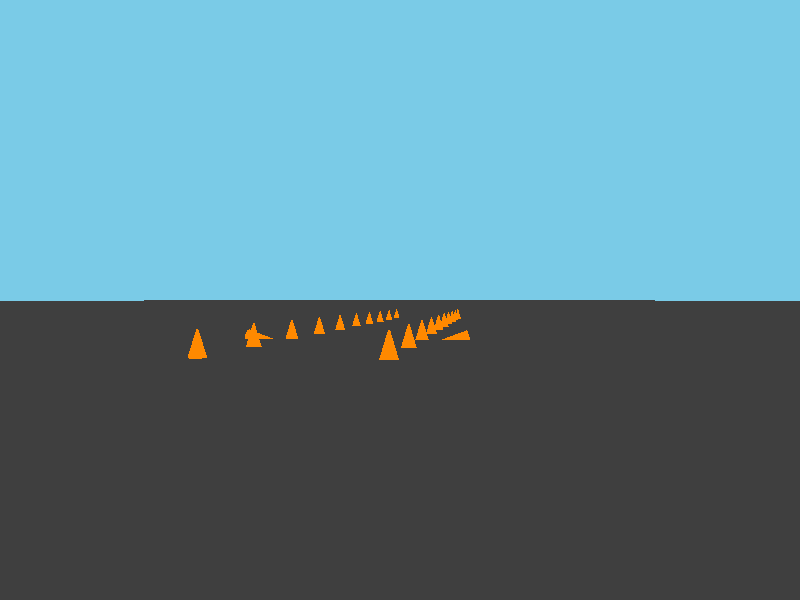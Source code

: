 #include "textures.inc"
    #declare White   = rgb 1;
    #declare Orange = color red 1 green 0.5 blue 0.0;
    #declare OrangeRed = color red 1.0 green 0.25; 

    camera {
        perspective
        location <20, 8, -80>
        look_at  <0, 8, 100>
        right x
        up y
    }

    light_source {
        <0, 100, 0> color White
    }
    sphere{<0,0,0>,1 hollow
    texture{Shadow_Clouds}
     scale 10000
    }
    plane{ <0,1,0>, 0 
           texture{ pigment{color rgb<0.05,0.05,0.05>}
                    normal {bumps 0.75 scale 0.015}
                  } // end of texture
     } // end of plane
    cone {
                <-10, 4, 0>, 0.1
                <-10, 0, 0>, 1.0
                texture { 
                    finish { ambient Orange }
                    pigment { color OrangeRed }
                }
            }cone {
                <10, 4, 0>, 0.1
                <10, 0, 0>, 1.0
                texture { 
                    finish { ambient Orange }
                    pigment { color OrangeRed }
                }
            }cone {
                <-10, 4, 20>, 0.1
                <-10, 0, 20>, 1.0
                texture { 
                    finish { ambient Orange }
                    pigment { color OrangeRed }
                }
            }cone {
                <10, 4, 20>, 0.1
                <10, 0, 20>, 1.0
                texture { 
                    finish { ambient Orange }
                    pigment { color OrangeRed }
                }
            }cone {
                <-10, 4, 40>, 0.1
                <-10, 0, 40>, 1.0
                texture { 
                    finish { ambient Orange }
                    pigment { color OrangeRed }
                }
            }cone {
                <10, 4, 40>, 0.1
                <10, 0, 40>, 1.0
                texture { 
                    finish { ambient Orange }
                    pigment { color OrangeRed }
                }
            }cone {
                <-10, 4, 60>, 0.1
                <-10, 0, 60>, 1.0
                texture { 
                    finish { ambient Orange }
                    pigment { color OrangeRed }
                }
            }cone {
                <10, 4, 60>, 0.1
                <10, 0, 60>, 1.0
                texture { 
                    finish { ambient Orange }
                    pigment { color OrangeRed }
                }
            }cone {
                <-10, 4, 80>, 0.1
                <-10, 0, 80>, 1.0
                texture { 
                    finish { ambient Orange }
                    pigment { color OrangeRed }
                }
            }cone {
                <10, 4, 80>, 0.1
                <10, 0, 80>, 1.0
                texture { 
                    finish { ambient Orange }
                    pigment { color OrangeRed }
                }
            }cone {
                <-10, 4, 100>, 0.1
                <-10, 0, 100>, 1.0
                texture { 
                    finish { ambient Orange }
                    pigment { color OrangeRed }
                }
            }cone {
                <10, 4, 100>, 0.1
                <10, 0, 100>, 1.0
                texture { 
                    finish { ambient Orange }
                    pigment { color OrangeRed }
                }
            }cone {
                <-10, 4, 120>, 0.1
                <-10, 0, 120>, 1.0
                texture { 
                    finish { ambient Orange }
                    pigment { color OrangeRed }
                }
            }cone {
                <10, 4, 120>, 0.1
                <10, 0, 120>, 1.0
                texture { 
                    finish { ambient Orange }
                    pigment { color OrangeRed }
                }
            }cone {
                <-10, 4, 140>, 0.1
                <-10, 0, 140>, 1.0
                texture { 
                    finish { ambient Orange }
                    pigment { color OrangeRed }
                }
            }cone {
                <10, 4, 140>, 0.1
                <10, 0, 140>, 1.0
                texture { 
                    finish { ambient Orange }
                    pigment { color OrangeRed }
                }
            }cone {
                <-10, 4, 160>, 0.1
                <-10, 0, 160>, 1.0
                texture { 
                    finish { ambient Orange }
                    pigment { color OrangeRed }
                }
            }cone {
                <10, 4, 160>, 0.1
                <10, 0, 160>, 1.0
                texture { 
                    finish { ambient Orange }
                    pigment { color OrangeRed }
                }
            }cone {
                <-10, 4, 180>, 0.1
                <-10, 0, 180>, 1.0
                texture { 
                    finish { ambient Orange }
                    pigment { color OrangeRed }
                }
            }cone {
                <10, 4, 180>, 0.1
                <10, 0, 180>, 1.0
                texture { 
                    finish { ambient Orange }
                    pigment { color OrangeRed }
                }
            }cone {
                <-13.0, 0, 40.0>, 0.1
                <-17.0, 1, 40.0>, 1.0
                texture { 
                    finish { ambient Orange }
                    pigment { color OrangeRed }
                }
            }cone {
                <13.0, 0, 40.0>, 0.1
                <17.0, 1, 40.0>, 1.0
                texture { 
                    finish { ambient Orange }
                    pigment { color OrangeRed }
                }
            }